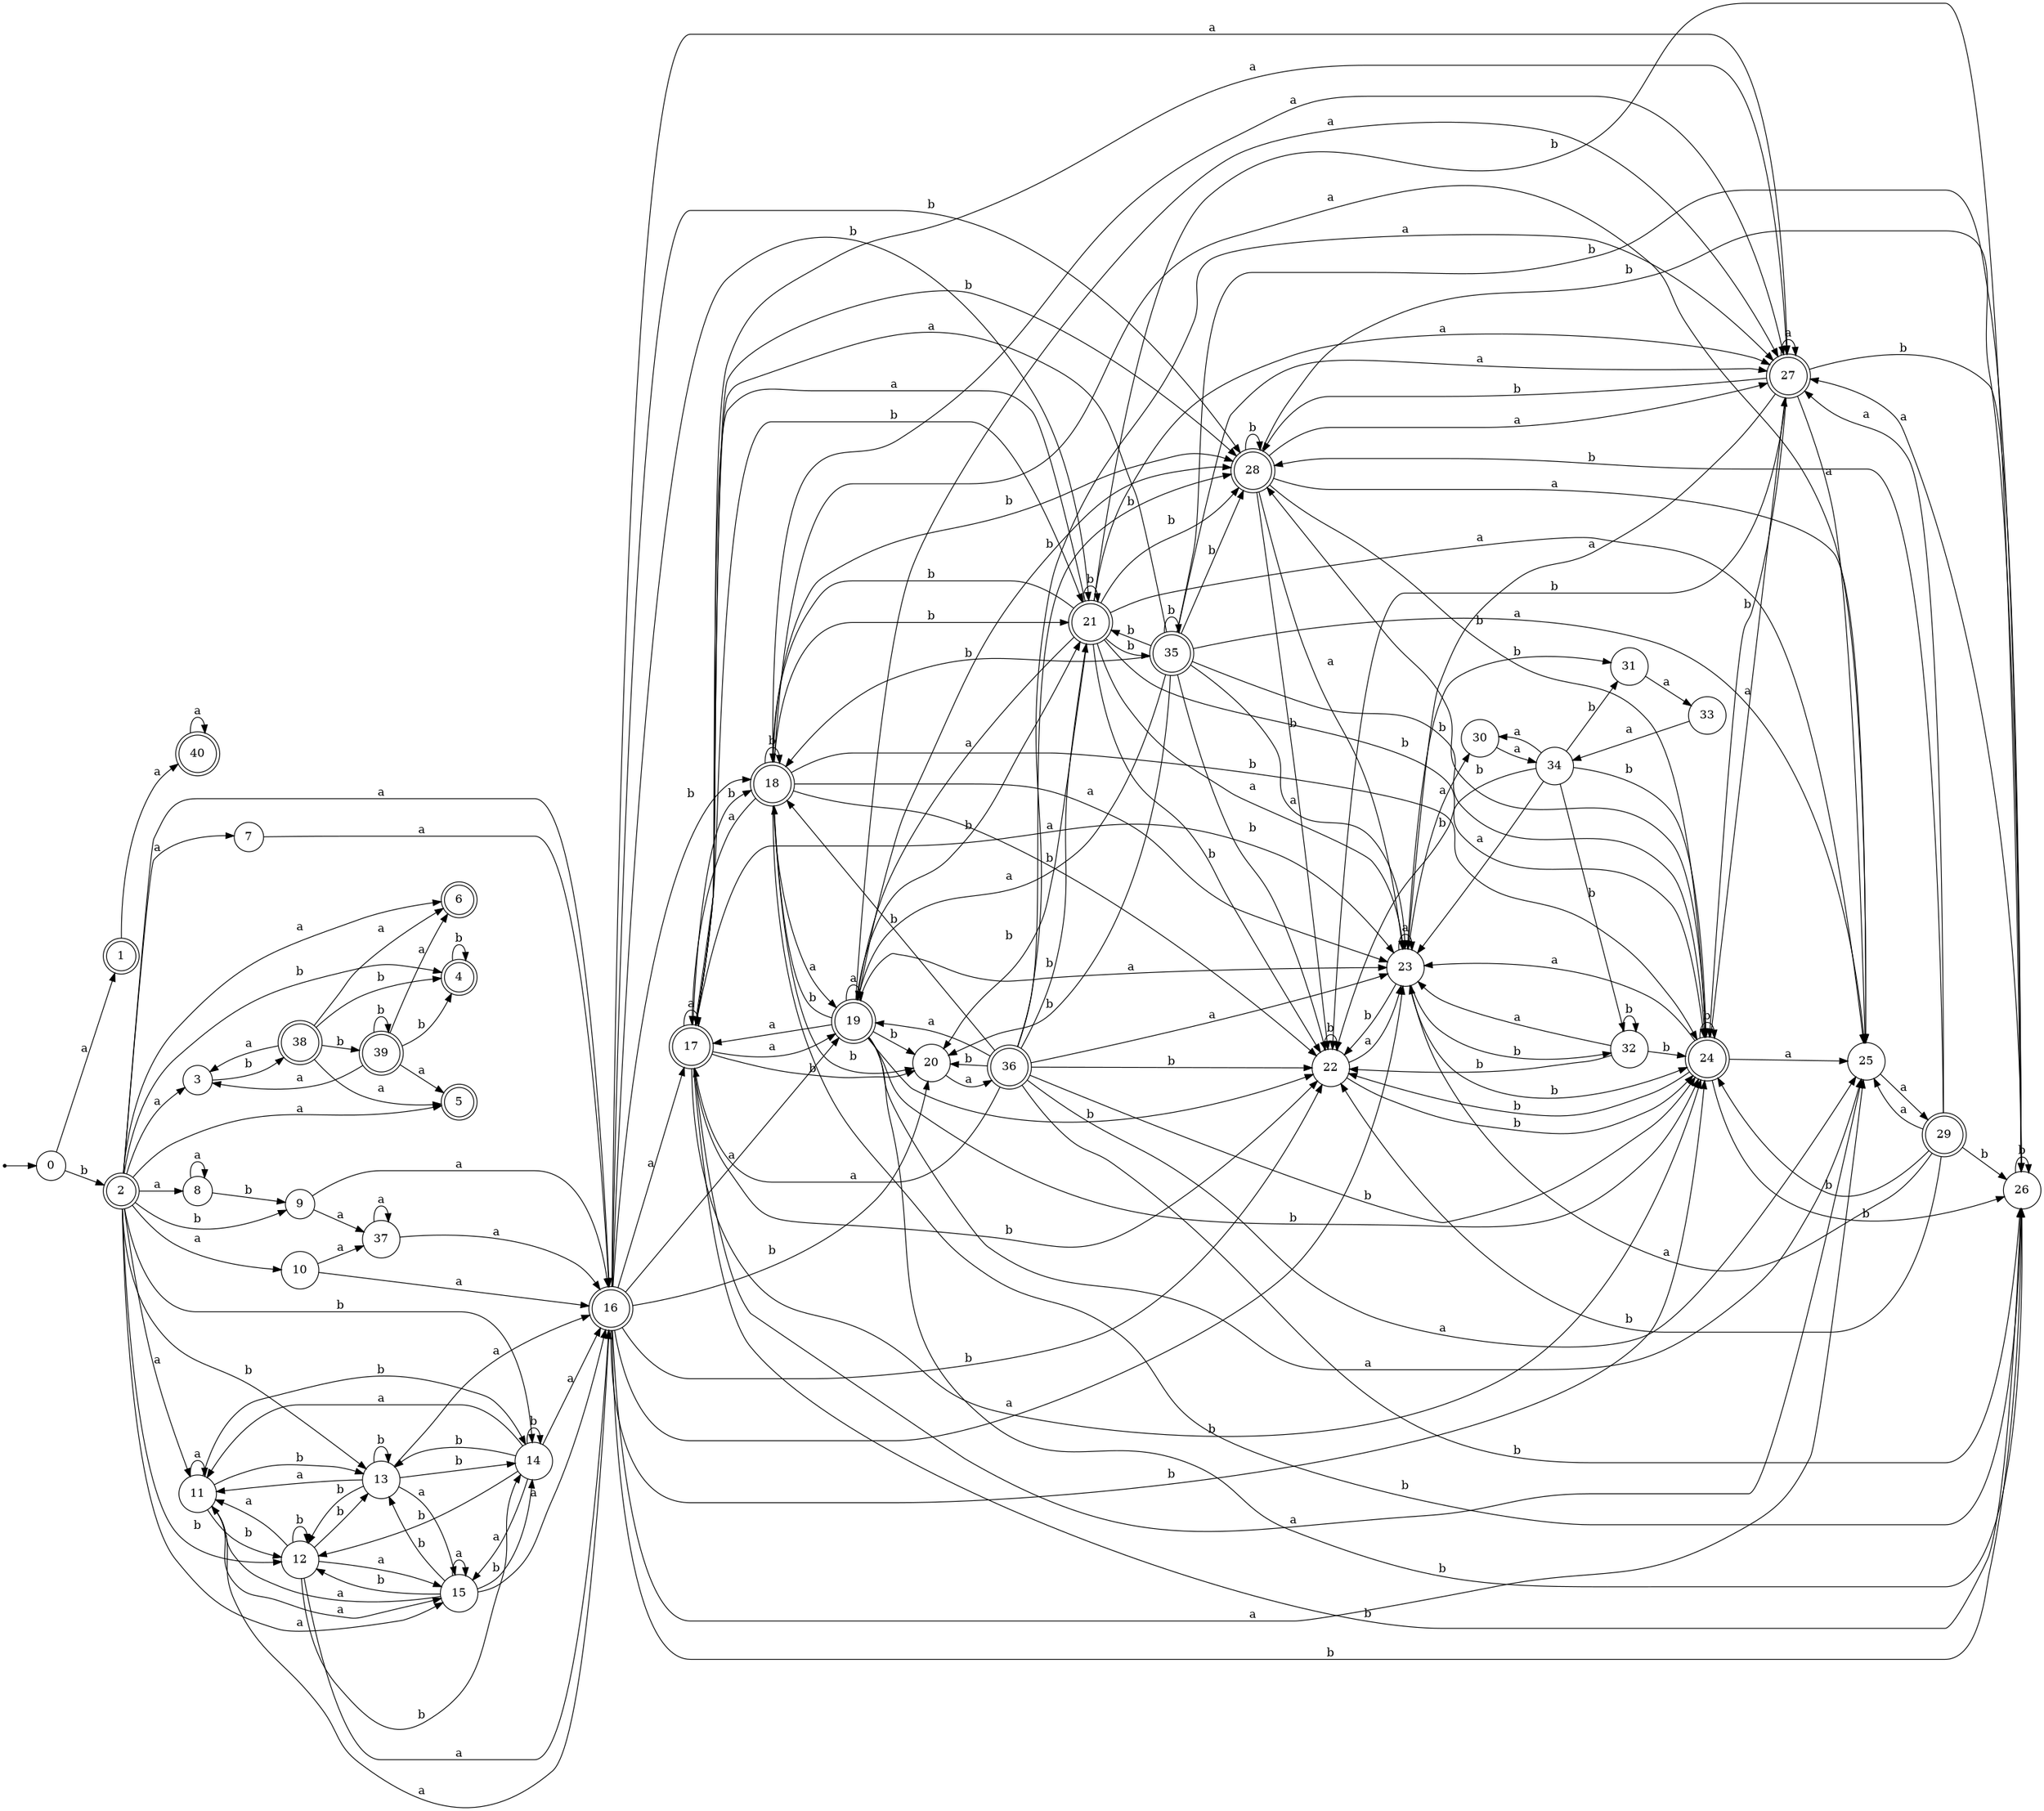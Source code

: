 digraph finite_state_machine {
rankdir=LR;
size="20,20";
node [shape = point]; "dummy0"
node [shape = circle]; "0";
"dummy0" -> "0";
node [shape = doublecircle]; "1";node [shape = doublecircle]; "2";node [shape = circle]; "3";
node [shape = doublecircle]; "4";node [shape = doublecircle]; "5";node [shape = doublecircle]; "6";node [shape = circle]; "7";
node [shape = circle]; "8";
node [shape = circle]; "9";
node [shape = circle]; "10";
node [shape = circle]; "11";
node [shape = circle]; "12";
node [shape = circle]; "13";
node [shape = circle]; "14";
node [shape = circle]; "15";
node [shape = doublecircle]; "16";node [shape = doublecircle]; "17";node [shape = doublecircle]; "18";node [shape = doublecircle]; "19";node [shape = circle]; "20";
node [shape = doublecircle]; "21";node [shape = circle]; "22";
node [shape = circle]; "23";
node [shape = doublecircle]; "24";node [shape = circle]; "25";
node [shape = circle]; "26";
node [shape = doublecircle]; "27";node [shape = doublecircle]; "28";node [shape = doublecircle]; "29";node [shape = circle]; "30";
node [shape = circle]; "31";
node [shape = circle]; "32";
node [shape = circle]; "33";
node [shape = circle]; "34";
node [shape = doublecircle]; "35";node [shape = doublecircle]; "36";node [shape = circle]; "37";
node [shape = doublecircle]; "38";node [shape = doublecircle]; "39";node [shape = doublecircle]; "40";"0" -> "1" [label = "a"];
 "0" -> "2" [label = "b"];
 "2" -> "3" [label = "a"];
 "2" -> "5" [label = "a"];
 "2" -> "6" [label = "a"];
 "2" -> "7" [label = "a"];
 "2" -> "8" [label = "a"];
 "2" -> "10" [label = "a"];
 "2" -> "11" [label = "a"];
 "2" -> "15" [label = "a"];
 "2" -> "16" [label = "a"];
 "2" -> "4" [label = "b"];
 "2" -> "9" [label = "b"];
 "2" -> "12" [label = "b"];
 "2" -> "13" [label = "b"];
 "2" -> "14" [label = "b"];
 "16" -> "17" [label = "a"];
 "16" -> "19" [label = "a"];
 "16" -> "23" [label = "a"];
 "16" -> "25" [label = "a"];
 "16" -> "27" [label = "a"];
 "16" -> "18" [label = "b"];
 "16" -> "20" [label = "b"];
 "16" -> "21" [label = "b"];
 "16" -> "22" [label = "b"];
 "16" -> "24" [label = "b"];
 "16" -> "26" [label = "b"];
 "16" -> "28" [label = "b"];
 "28" -> "24" [label = "b"];
 "28" -> "26" [label = "b"];
 "28" -> "28" [label = "b"];
 "28" -> "22" [label = "b"];
 "28" -> "25" [label = "a"];
 "28" -> "27" [label = "a"];
 "28" -> "23" [label = "a"];
 "27" -> "25" [label = "a"];
 "27" -> "27" [label = "a"];
 "27" -> "23" [label = "a"];
 "27" -> "24" [label = "b"];
 "27" -> "26" [label = "b"];
 "27" -> "28" [label = "b"];
 "27" -> "22" [label = "b"];
 "26" -> "26" [label = "b"];
 "26" -> "27" [label = "a"];
 "25" -> "29" [label = "a"];
 "29" -> "25" [label = "a"];
 "29" -> "27" [label = "a"];
 "29" -> "23" [label = "a"];
 "29" -> "24" [label = "b"];
 "29" -> "26" [label = "b"];
 "29" -> "28" [label = "b"];
 "29" -> "22" [label = "b"];
 "24" -> "24" [label = "b"];
 "24" -> "26" [label = "b"];
 "24" -> "28" [label = "b"];
 "24" -> "22" [label = "b"];
 "24" -> "25" [label = "a"];
 "24" -> "27" [label = "a"];
 "24" -> "23" [label = "a"];
 "23" -> "30" [label = "a"];
 "23" -> "23" [label = "a"];
 "23" -> "32" [label = "b"];
 "23" -> "24" [label = "b"];
 "23" -> "22" [label = "b"];
 "23" -> "31" [label = "b"];
 "32" -> "32" [label = "b"];
 "32" -> "24" [label = "b"];
 "32" -> "22" [label = "b"];
 "32" -> "23" [label = "a"];
 "31" -> "33" [label = "a"];
 "33" -> "34" [label = "a"];
 "34" -> "30" [label = "a"];
 "34" -> "23" [label = "a"];
 "34" -> "32" [label = "b"];
 "34" -> "24" [label = "b"];
 "34" -> "22" [label = "b"];
 "34" -> "31" [label = "b"];
 "30" -> "34" [label = "a"];
 "22" -> "24" [label = "b"];
 "22" -> "22" [label = "b"];
 "22" -> "23" [label = "a"];
 "21" -> "35" [label = "b"];
 "21" -> "18" [label = "b"];
 "21" -> "20" [label = "b"];
 "21" -> "21" [label = "b"];
 "21" -> "22" [label = "b"];
 "21" -> "24" [label = "b"];
 "21" -> "26" [label = "b"];
 "21" -> "28" [label = "b"];
 "21" -> "17" [label = "a"];
 "21" -> "19" [label = "a"];
 "21" -> "23" [label = "a"];
 "21" -> "25" [label = "a"];
 "21" -> "27" [label = "a"];
 "35" -> "35" [label = "b"];
 "35" -> "18" [label = "b"];
 "35" -> "20" [label = "b"];
 "35" -> "21" [label = "b"];
 "35" -> "22" [label = "b"];
 "35" -> "24" [label = "b"];
 "35" -> "26" [label = "b"];
 "35" -> "28" [label = "b"];
 "35" -> "17" [label = "a"];
 "35" -> "19" [label = "a"];
 "35" -> "23" [label = "a"];
 "35" -> "25" [label = "a"];
 "35" -> "27" [label = "a"];
 "20" -> "36" [label = "a"];
 "36" -> "18" [label = "b"];
 "36" -> "20" [label = "b"];
 "36" -> "21" [label = "b"];
 "36" -> "22" [label = "b"];
 "36" -> "24" [label = "b"];
 "36" -> "26" [label = "b"];
 "36" -> "28" [label = "b"];
 "36" -> "17" [label = "a"];
 "36" -> "19" [label = "a"];
 "36" -> "23" [label = "a"];
 "36" -> "25" [label = "a"];
 "36" -> "27" [label = "a"];
 "19" -> "17" [label = "a"];
 "19" -> "19" [label = "a"];
 "19" -> "23" [label = "a"];
 "19" -> "25" [label = "a"];
 "19" -> "27" [label = "a"];
 "19" -> "18" [label = "b"];
 "19" -> "20" [label = "b"];
 "19" -> "21" [label = "b"];
 "19" -> "22" [label = "b"];
 "19" -> "24" [label = "b"];
 "19" -> "26" [label = "b"];
 "19" -> "28" [label = "b"];
 "18" -> "18" [label = "b"];
 "18" -> "20" [label = "b"];
 "18" -> "21" [label = "b"];
 "18" -> "22" [label = "b"];
 "18" -> "24" [label = "b"];
 "18" -> "26" [label = "b"];
 "18" -> "28" [label = "b"];
 "18" -> "17" [label = "a"];
 "18" -> "19" [label = "a"];
 "18" -> "23" [label = "a"];
 "18" -> "25" [label = "a"];
 "18" -> "27" [label = "a"];
 "17" -> "17" [label = "a"];
 "17" -> "19" [label = "a"];
 "17" -> "23" [label = "a"];
 "17" -> "25" [label = "a"];
 "17" -> "27" [label = "a"];
 "17" -> "18" [label = "b"];
 "17" -> "20" [label = "b"];
 "17" -> "21" [label = "b"];
 "17" -> "22" [label = "b"];
 "17" -> "24" [label = "b"];
 "17" -> "26" [label = "b"];
 "17" -> "28" [label = "b"];
 "15" -> "16" [label = "a"];
 "15" -> "11" [label = "a"];
 "15" -> "15" [label = "a"];
 "15" -> "12" [label = "b"];
 "15" -> "13" [label = "b"];
 "15" -> "14" [label = "b"];
 "14" -> "12" [label = "b"];
 "14" -> "13" [label = "b"];
 "14" -> "14" [label = "b"];
 "14" -> "16" [label = "a"];
 "14" -> "11" [label = "a"];
 "14" -> "15" [label = "a"];
 "13" -> "12" [label = "b"];
 "13" -> "13" [label = "b"];
 "13" -> "14" [label = "b"];
 "13" -> "16" [label = "a"];
 "13" -> "11" [label = "a"];
 "13" -> "15" [label = "a"];
 "12" -> "12" [label = "b"];
 "12" -> "13" [label = "b"];
 "12" -> "14" [label = "b"];
 "12" -> "16" [label = "a"];
 "12" -> "11" [label = "a"];
 "12" -> "15" [label = "a"];
 "11" -> "16" [label = "a"];
 "11" -> "11" [label = "a"];
 "11" -> "15" [label = "a"];
 "11" -> "12" [label = "b"];
 "11" -> "13" [label = "b"];
 "11" -> "14" [label = "b"];
 "10" -> "16" [label = "a"];
 "10" -> "37" [label = "a"];
 "37" -> "16" [label = "a"];
 "37" -> "37" [label = "a"];
 "9" -> "16" [label = "a"];
 "9" -> "37" [label = "a"];
 "8" -> "8" [label = "a"];
 "8" -> "9" [label = "b"];
 "7" -> "16" [label = "a"];
 "4" -> "4" [label = "b"];
 "3" -> "38" [label = "b"];
 "38" -> "3" [label = "a"];
 "38" -> "5" [label = "a"];
 "38" -> "6" [label = "a"];
 "38" -> "4" [label = "b"];
 "38" -> "39" [label = "b"];
 "39" -> "4" [label = "b"];
 "39" -> "39" [label = "b"];
 "39" -> "3" [label = "a"];
 "39" -> "5" [label = "a"];
 "39" -> "6" [label = "a"];
 "1" -> "40" [label = "a"];
 "40" -> "40" [label = "a"];
 }
